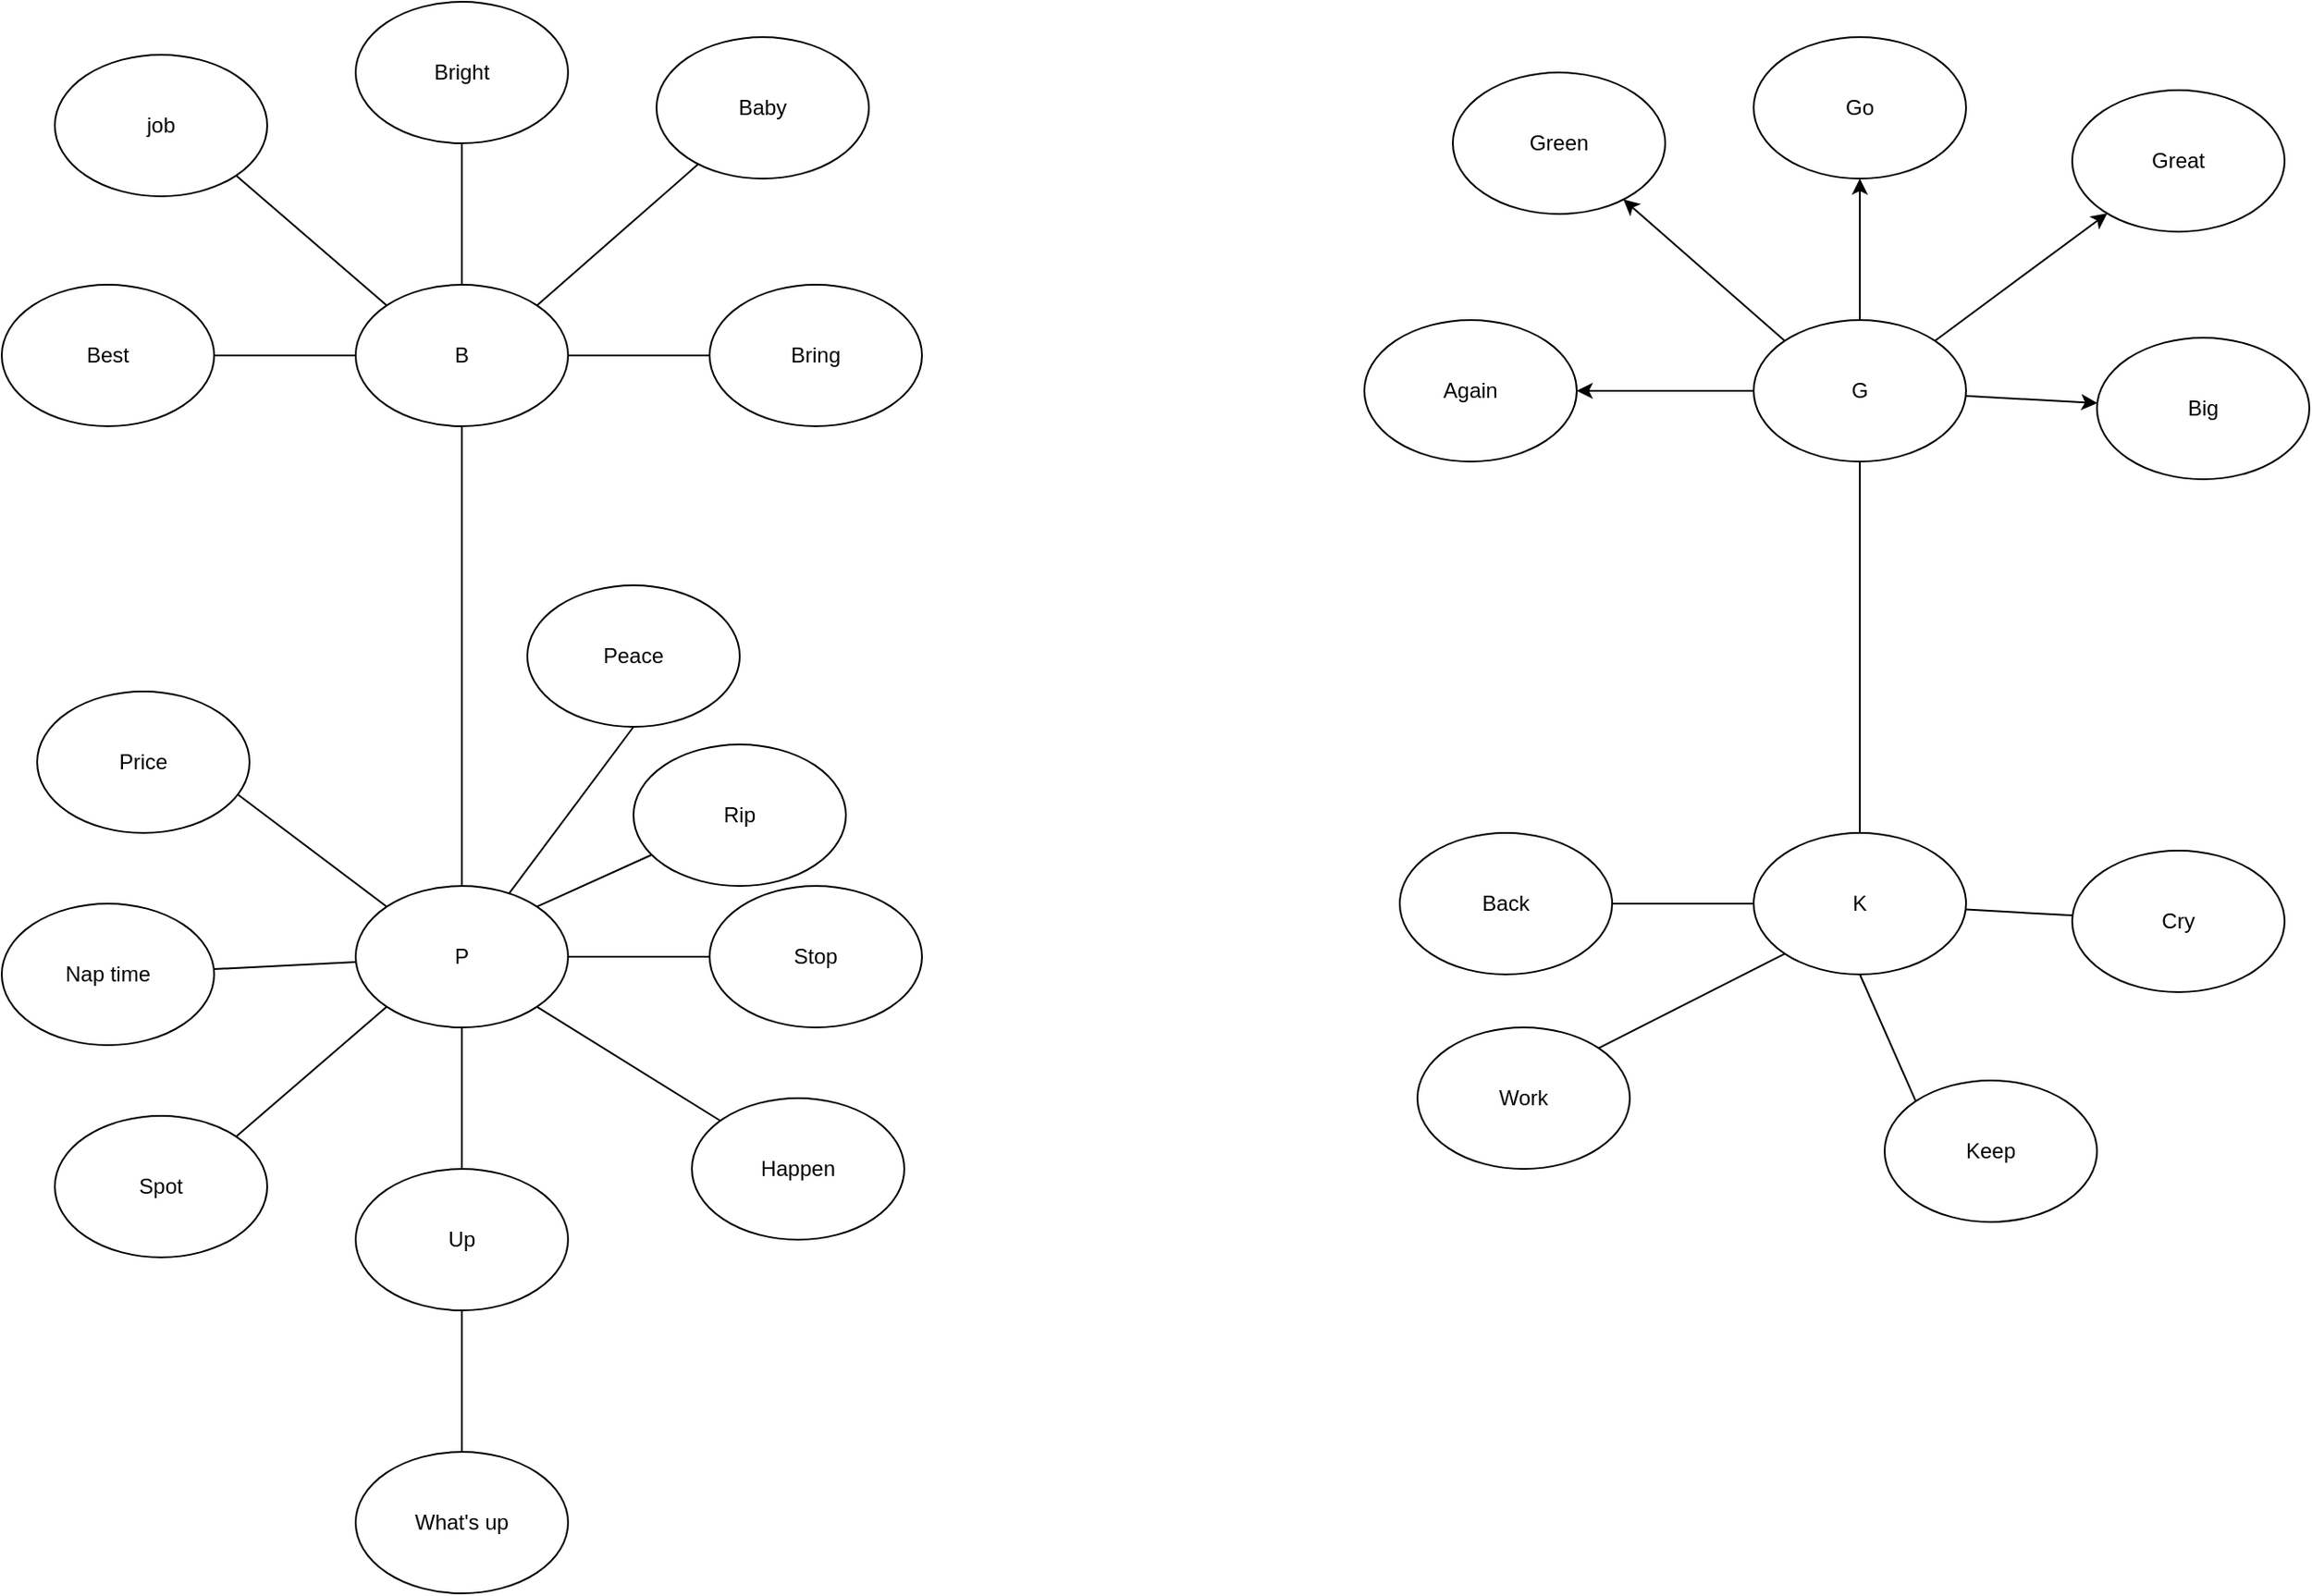 <mxfile version="15.6.1" type="github">
  <diagram id="xSPHtnjqVK3a8DJXPaqk" name="Consonant">
    <mxGraphModel dx="3009" dy="773" grid="1" gridSize="10" guides="1" tooltips="1" connect="1" arrows="1" fold="1" page="1" pageScale="1" pageWidth="827" pageHeight="1169" math="0" shadow="0">
      <root>
        <mxCell id="0" />
        <mxCell id="1" parent="0" />
        <mxCell id="e4GCMo-crQREHJ02hRd4-3" value="" style="edgeStyle=orthogonalEdgeStyle;rounded=0;orthogonalLoop=1;jettySize=auto;html=1;" parent="1" source="e4GCMo-crQREHJ02hRd4-1" target="e4GCMo-crQREHJ02hRd4-2" edge="1">
          <mxGeometry relative="1" as="geometry" />
        </mxCell>
        <mxCell id="e4GCMo-crQREHJ02hRd4-5" style="rounded=0;orthogonalLoop=1;jettySize=auto;html=1;exitX=0;exitY=0;exitDx=0;exitDy=0;" parent="1" source="e4GCMo-crQREHJ02hRd4-1" target="e4GCMo-crQREHJ02hRd4-4" edge="1">
          <mxGeometry relative="1" as="geometry" />
        </mxCell>
        <mxCell id="e4GCMo-crQREHJ02hRd4-7" style="edgeStyle=none;rounded=0;orthogonalLoop=1;jettySize=auto;html=1;exitX=1;exitY=0;exitDx=0;exitDy=0;" parent="1" source="e4GCMo-crQREHJ02hRd4-1" target="e4GCMo-crQREHJ02hRd4-6" edge="1">
          <mxGeometry relative="1" as="geometry" />
        </mxCell>
        <mxCell id="e4GCMo-crQREHJ02hRd4-9" value="" style="edgeStyle=none;rounded=0;orthogonalLoop=1;jettySize=auto;html=1;" parent="1" source="e4GCMo-crQREHJ02hRd4-1" target="e4GCMo-crQREHJ02hRd4-8" edge="1">
          <mxGeometry relative="1" as="geometry" />
        </mxCell>
        <mxCell id="e4GCMo-crQREHJ02hRd4-11" value="" style="edgeStyle=none;rounded=0;orthogonalLoop=1;jettySize=auto;html=1;" parent="1" source="e4GCMo-crQREHJ02hRd4-1" target="e4GCMo-crQREHJ02hRd4-10" edge="1">
          <mxGeometry relative="1" as="geometry" />
        </mxCell>
        <mxCell id="e4GCMo-crQREHJ02hRd4-13" style="edgeStyle=none;rounded=0;orthogonalLoop=1;jettySize=auto;html=1;entryX=0.5;entryY=0;entryDx=0;entryDy=0;endArrow=none;endFill=0;" parent="1" source="e4GCMo-crQREHJ02hRd4-1" target="e4GCMo-crQREHJ02hRd4-12" edge="1">
          <mxGeometry relative="1" as="geometry" />
        </mxCell>
        <mxCell id="e4GCMo-crQREHJ02hRd4-1" value="G" style="ellipse;whiteSpace=wrap;html=1;" parent="1" vertex="1">
          <mxGeometry x="160" y="360" width="120" height="80" as="geometry" />
        </mxCell>
        <mxCell id="e4GCMo-crQREHJ02hRd4-2" value="Go" style="ellipse;whiteSpace=wrap;html=1;" parent="1" vertex="1">
          <mxGeometry x="160" y="200" width="120" height="80" as="geometry" />
        </mxCell>
        <mxCell id="e4GCMo-crQREHJ02hRd4-4" value="Green" style="ellipse;whiteSpace=wrap;html=1;" parent="1" vertex="1">
          <mxGeometry x="-10" y="220" width="120" height="80" as="geometry" />
        </mxCell>
        <mxCell id="e4GCMo-crQREHJ02hRd4-6" value="Great" style="ellipse;whiteSpace=wrap;html=1;" parent="1" vertex="1">
          <mxGeometry x="340" y="230" width="120" height="80" as="geometry" />
        </mxCell>
        <mxCell id="e4GCMo-crQREHJ02hRd4-8" value="Again" style="ellipse;whiteSpace=wrap;html=1;" parent="1" vertex="1">
          <mxGeometry x="-60" y="360" width="120" height="80" as="geometry" />
        </mxCell>
        <mxCell id="e4GCMo-crQREHJ02hRd4-10" value="Big" style="ellipse;whiteSpace=wrap;html=1;" parent="1" vertex="1">
          <mxGeometry x="354" y="370" width="120" height="80" as="geometry" />
        </mxCell>
        <mxCell id="e4GCMo-crQREHJ02hRd4-15" value="" style="edgeStyle=none;rounded=0;orthogonalLoop=1;jettySize=auto;html=1;endArrow=none;endFill=0;" parent="1" source="e4GCMo-crQREHJ02hRd4-12" target="e4GCMo-crQREHJ02hRd4-14" edge="1">
          <mxGeometry relative="1" as="geometry" />
        </mxCell>
        <mxCell id="e4GCMo-crQREHJ02hRd4-17" value="" style="edgeStyle=none;rounded=0;orthogonalLoop=1;jettySize=auto;html=1;endArrow=none;endFill=0;" parent="1" source="e4GCMo-crQREHJ02hRd4-12" target="e4GCMo-crQREHJ02hRd4-16" edge="1">
          <mxGeometry relative="1" as="geometry" />
        </mxCell>
        <mxCell id="e4GCMo-crQREHJ02hRd4-19" style="edgeStyle=none;rounded=0;orthogonalLoop=1;jettySize=auto;html=1;exitX=0;exitY=1;exitDx=0;exitDy=0;entryX=1;entryY=0;entryDx=0;entryDy=0;endArrow=none;endFill=0;" parent="1" source="e4GCMo-crQREHJ02hRd4-12" target="e4GCMo-crQREHJ02hRd4-18" edge="1">
          <mxGeometry relative="1" as="geometry" />
        </mxCell>
        <mxCell id="e4GCMo-crQREHJ02hRd4-21" style="edgeStyle=none;rounded=0;orthogonalLoop=1;jettySize=auto;html=1;exitX=0.5;exitY=1;exitDx=0;exitDy=0;entryX=0;entryY=0;entryDx=0;entryDy=0;endArrow=none;endFill=0;" parent="1" source="e4GCMo-crQREHJ02hRd4-12" target="e4GCMo-crQREHJ02hRd4-20" edge="1">
          <mxGeometry relative="1" as="geometry" />
        </mxCell>
        <mxCell id="e4GCMo-crQREHJ02hRd4-12" value="K" style="ellipse;whiteSpace=wrap;html=1;" parent="1" vertex="1">
          <mxGeometry x="160" y="650" width="120" height="80" as="geometry" />
        </mxCell>
        <mxCell id="e4GCMo-crQREHJ02hRd4-14" value="Cry" style="ellipse;whiteSpace=wrap;html=1;" parent="1" vertex="1">
          <mxGeometry x="340" y="660" width="120" height="80" as="geometry" />
        </mxCell>
        <mxCell id="e4GCMo-crQREHJ02hRd4-16" value="Back" style="ellipse;whiteSpace=wrap;html=1;" parent="1" vertex="1">
          <mxGeometry x="-40" y="650" width="120" height="80" as="geometry" />
        </mxCell>
        <mxCell id="e4GCMo-crQREHJ02hRd4-18" value="Work" style="ellipse;whiteSpace=wrap;html=1;" parent="1" vertex="1">
          <mxGeometry x="-30" y="760" width="120" height="80" as="geometry" />
        </mxCell>
        <mxCell id="e4GCMo-crQREHJ02hRd4-20" value="Keep" style="ellipse;whiteSpace=wrap;html=1;" parent="1" vertex="1">
          <mxGeometry x="234" y="790" width="120" height="80" as="geometry" />
        </mxCell>
        <mxCell id="Z2mWBq97ujXOIqgyVaY3-3" style="edgeStyle=none;rounded=0;orthogonalLoop=1;jettySize=auto;html=1;entryX=0.5;entryY=1;entryDx=0;entryDy=0;endArrow=none;endFill=0;" edge="1" parent="1" source="Z2mWBq97ujXOIqgyVaY3-1" target="Z2mWBq97ujXOIqgyVaY3-2">
          <mxGeometry relative="1" as="geometry" />
        </mxCell>
        <mxCell id="Z2mWBq97ujXOIqgyVaY3-5" value="" style="edgeStyle=none;rounded=0;orthogonalLoop=1;jettySize=auto;html=1;endArrow=none;endFill=0;" edge="1" parent="1" source="Z2mWBq97ujXOIqgyVaY3-1" target="Z2mWBq97ujXOIqgyVaY3-4">
          <mxGeometry relative="1" as="geometry" />
        </mxCell>
        <mxCell id="Z2mWBq97ujXOIqgyVaY3-7" value="" style="edgeStyle=none;rounded=0;orthogonalLoop=1;jettySize=auto;html=1;endArrow=none;endFill=0;" edge="1" parent="1" source="Z2mWBq97ujXOIqgyVaY3-1" target="Z2mWBq97ujXOIqgyVaY3-6">
          <mxGeometry relative="1" as="geometry" />
        </mxCell>
        <mxCell id="Z2mWBq97ujXOIqgyVaY3-9" value="" style="edgeStyle=none;rounded=0;orthogonalLoop=1;jettySize=auto;html=1;endArrow=none;endFill=0;" edge="1" parent="1" source="Z2mWBq97ujXOIqgyVaY3-1" target="Z2mWBq97ujXOIqgyVaY3-8">
          <mxGeometry relative="1" as="geometry" />
        </mxCell>
        <mxCell id="Z2mWBq97ujXOIqgyVaY3-29" style="edgeStyle=none;rounded=0;orthogonalLoop=1;jettySize=auto;html=1;exitX=1;exitY=0;exitDx=0;exitDy=0;endArrow=none;endFill=0;" edge="1" parent="1" source="Z2mWBq97ujXOIqgyVaY3-1" target="Z2mWBq97ujXOIqgyVaY3-28">
          <mxGeometry relative="1" as="geometry" />
        </mxCell>
        <mxCell id="Z2mWBq97ujXOIqgyVaY3-32" style="edgeStyle=none;rounded=0;orthogonalLoop=1;jettySize=auto;html=1;exitX=0;exitY=0;exitDx=0;exitDy=0;entryX=1;entryY=1;entryDx=0;entryDy=0;endArrow=none;endFill=0;" edge="1" parent="1" source="Z2mWBq97ujXOIqgyVaY3-1" target="Z2mWBq97ujXOIqgyVaY3-31">
          <mxGeometry relative="1" as="geometry" />
        </mxCell>
        <mxCell id="Z2mWBq97ujXOIqgyVaY3-1" value="B" style="ellipse;whiteSpace=wrap;html=1;" vertex="1" parent="1">
          <mxGeometry x="-630" y="340" width="120" height="80" as="geometry" />
        </mxCell>
        <mxCell id="Z2mWBq97ujXOIqgyVaY3-11" value="" style="edgeStyle=none;rounded=0;orthogonalLoop=1;jettySize=auto;html=1;endArrow=none;endFill=0;" edge="1" parent="1" source="Z2mWBq97ujXOIqgyVaY3-2" target="Z2mWBq97ujXOIqgyVaY3-10">
          <mxGeometry relative="1" as="geometry" />
        </mxCell>
        <mxCell id="Z2mWBq97ujXOIqgyVaY3-14" style="edgeStyle=none;rounded=0;orthogonalLoop=1;jettySize=auto;html=1;exitX=1;exitY=1;exitDx=0;exitDy=0;endArrow=none;endFill=0;" edge="1" parent="1" source="Z2mWBq97ujXOIqgyVaY3-2" target="Z2mWBq97ujXOIqgyVaY3-13">
          <mxGeometry relative="1" as="geometry" />
        </mxCell>
        <mxCell id="Z2mWBq97ujXOIqgyVaY3-16" value="" style="edgeStyle=none;rounded=0;orthogonalLoop=1;jettySize=auto;html=1;endArrow=none;endFill=0;" edge="1" parent="1" source="Z2mWBq97ujXOIqgyVaY3-2" target="Z2mWBq97ujXOIqgyVaY3-15">
          <mxGeometry relative="1" as="geometry" />
        </mxCell>
        <mxCell id="Z2mWBq97ujXOIqgyVaY3-18" value="" style="edgeStyle=none;rounded=0;orthogonalLoop=1;jettySize=auto;html=1;endArrow=none;endFill=0;" edge="1" parent="1" source="Z2mWBq97ujXOIqgyVaY3-2" target="Z2mWBq97ujXOIqgyVaY3-17">
          <mxGeometry relative="1" as="geometry" />
        </mxCell>
        <mxCell id="Z2mWBq97ujXOIqgyVaY3-23" style="edgeStyle=none;rounded=0;orthogonalLoop=1;jettySize=auto;html=1;exitX=0;exitY=1;exitDx=0;exitDy=0;entryX=1;entryY=0;entryDx=0;entryDy=0;endArrow=none;endFill=0;" edge="1" parent="1" source="Z2mWBq97ujXOIqgyVaY3-2" target="Z2mWBq97ujXOIqgyVaY3-22">
          <mxGeometry relative="1" as="geometry" />
        </mxCell>
        <mxCell id="Z2mWBq97ujXOIqgyVaY3-26" style="edgeStyle=none;rounded=0;orthogonalLoop=1;jettySize=auto;html=1;exitX=1;exitY=0;exitDx=0;exitDy=0;endArrow=none;endFill=0;" edge="1" parent="1" source="Z2mWBq97ujXOIqgyVaY3-2" target="Z2mWBq97ujXOIqgyVaY3-25">
          <mxGeometry relative="1" as="geometry" />
        </mxCell>
        <mxCell id="Z2mWBq97ujXOIqgyVaY3-35" style="edgeStyle=none;rounded=0;orthogonalLoop=1;jettySize=auto;html=1;exitX=0;exitY=0;exitDx=0;exitDy=0;entryX=0.942;entryY=0.725;entryDx=0;entryDy=0;entryPerimeter=0;endArrow=none;endFill=0;" edge="1" parent="1" source="Z2mWBq97ujXOIqgyVaY3-2" target="Z2mWBq97ujXOIqgyVaY3-34">
          <mxGeometry relative="1" as="geometry" />
        </mxCell>
        <mxCell id="Z2mWBq97ujXOIqgyVaY3-37" style="edgeStyle=none;rounded=0;orthogonalLoop=1;jettySize=auto;html=1;entryX=0.5;entryY=1;entryDx=0;entryDy=0;endArrow=none;endFill=0;" edge="1" parent="1" source="Z2mWBq97ujXOIqgyVaY3-2" target="Z2mWBq97ujXOIqgyVaY3-36">
          <mxGeometry relative="1" as="geometry" />
        </mxCell>
        <mxCell id="Z2mWBq97ujXOIqgyVaY3-2" value="P" style="ellipse;whiteSpace=wrap;html=1;" vertex="1" parent="1">
          <mxGeometry x="-630" y="680" width="120" height="80" as="geometry" />
        </mxCell>
        <mxCell id="Z2mWBq97ujXOIqgyVaY3-4" value="Bring" style="ellipse;whiteSpace=wrap;html=1;" vertex="1" parent="1">
          <mxGeometry x="-430" y="340" width="120" height="80" as="geometry" />
        </mxCell>
        <mxCell id="Z2mWBq97ujXOIqgyVaY3-6" value="Bright" style="ellipse;whiteSpace=wrap;html=1;" vertex="1" parent="1">
          <mxGeometry x="-630" y="180" width="120" height="80" as="geometry" />
        </mxCell>
        <mxCell id="Z2mWBq97ujXOIqgyVaY3-8" value="Best" style="ellipse;whiteSpace=wrap;html=1;" vertex="1" parent="1">
          <mxGeometry x="-830" y="340" width="120" height="80" as="geometry" />
        </mxCell>
        <mxCell id="Z2mWBq97ujXOIqgyVaY3-10" value="Stop" style="ellipse;whiteSpace=wrap;html=1;" vertex="1" parent="1">
          <mxGeometry x="-430" y="680" width="120" height="80" as="geometry" />
        </mxCell>
        <mxCell id="Z2mWBq97ujXOIqgyVaY3-13" value="Happen" style="ellipse;whiteSpace=wrap;html=1;" vertex="1" parent="1">
          <mxGeometry x="-440" y="800" width="120" height="80" as="geometry" />
        </mxCell>
        <mxCell id="Z2mWBq97ujXOIqgyVaY3-20" value="" style="edgeStyle=none;rounded=0;orthogonalLoop=1;jettySize=auto;html=1;endArrow=none;endFill=0;" edge="1" parent="1" source="Z2mWBq97ujXOIqgyVaY3-15" target="Z2mWBq97ujXOIqgyVaY3-19">
          <mxGeometry relative="1" as="geometry" />
        </mxCell>
        <mxCell id="Z2mWBq97ujXOIqgyVaY3-15" value="Up" style="ellipse;whiteSpace=wrap;html=1;" vertex="1" parent="1">
          <mxGeometry x="-630" y="840" width="120" height="80" as="geometry" />
        </mxCell>
        <mxCell id="Z2mWBq97ujXOIqgyVaY3-17" value="Nap time" style="ellipse;whiteSpace=wrap;html=1;" vertex="1" parent="1">
          <mxGeometry x="-830" y="690" width="120" height="80" as="geometry" />
        </mxCell>
        <mxCell id="Z2mWBq97ujXOIqgyVaY3-19" value="What&#39;s up" style="ellipse;whiteSpace=wrap;html=1;" vertex="1" parent="1">
          <mxGeometry x="-630" y="1000" width="120" height="80" as="geometry" />
        </mxCell>
        <mxCell id="Z2mWBq97ujXOIqgyVaY3-22" value="Spot" style="ellipse;whiteSpace=wrap;html=1;" vertex="1" parent="1">
          <mxGeometry x="-800" y="810" width="120" height="80" as="geometry" />
        </mxCell>
        <mxCell id="Z2mWBq97ujXOIqgyVaY3-25" value="Rip" style="ellipse;whiteSpace=wrap;html=1;" vertex="1" parent="1">
          <mxGeometry x="-473" y="600" width="120" height="80" as="geometry" />
        </mxCell>
        <mxCell id="Z2mWBq97ujXOIqgyVaY3-28" value="Baby" style="ellipse;whiteSpace=wrap;html=1;" vertex="1" parent="1">
          <mxGeometry x="-460" y="200" width="120" height="80" as="geometry" />
        </mxCell>
        <mxCell id="Z2mWBq97ujXOIqgyVaY3-31" value="job" style="ellipse;whiteSpace=wrap;html=1;" vertex="1" parent="1">
          <mxGeometry x="-800" y="210" width="120" height="80" as="geometry" />
        </mxCell>
        <mxCell id="Z2mWBq97ujXOIqgyVaY3-34" value="Price" style="ellipse;whiteSpace=wrap;html=1;" vertex="1" parent="1">
          <mxGeometry x="-810" y="570" width="120" height="80" as="geometry" />
        </mxCell>
        <mxCell id="Z2mWBq97ujXOIqgyVaY3-36" value="Peace" style="ellipse;whiteSpace=wrap;html=1;" vertex="1" parent="1">
          <mxGeometry x="-533" y="510" width="120" height="80" as="geometry" />
        </mxCell>
      </root>
    </mxGraphModel>
  </diagram>
</mxfile>

